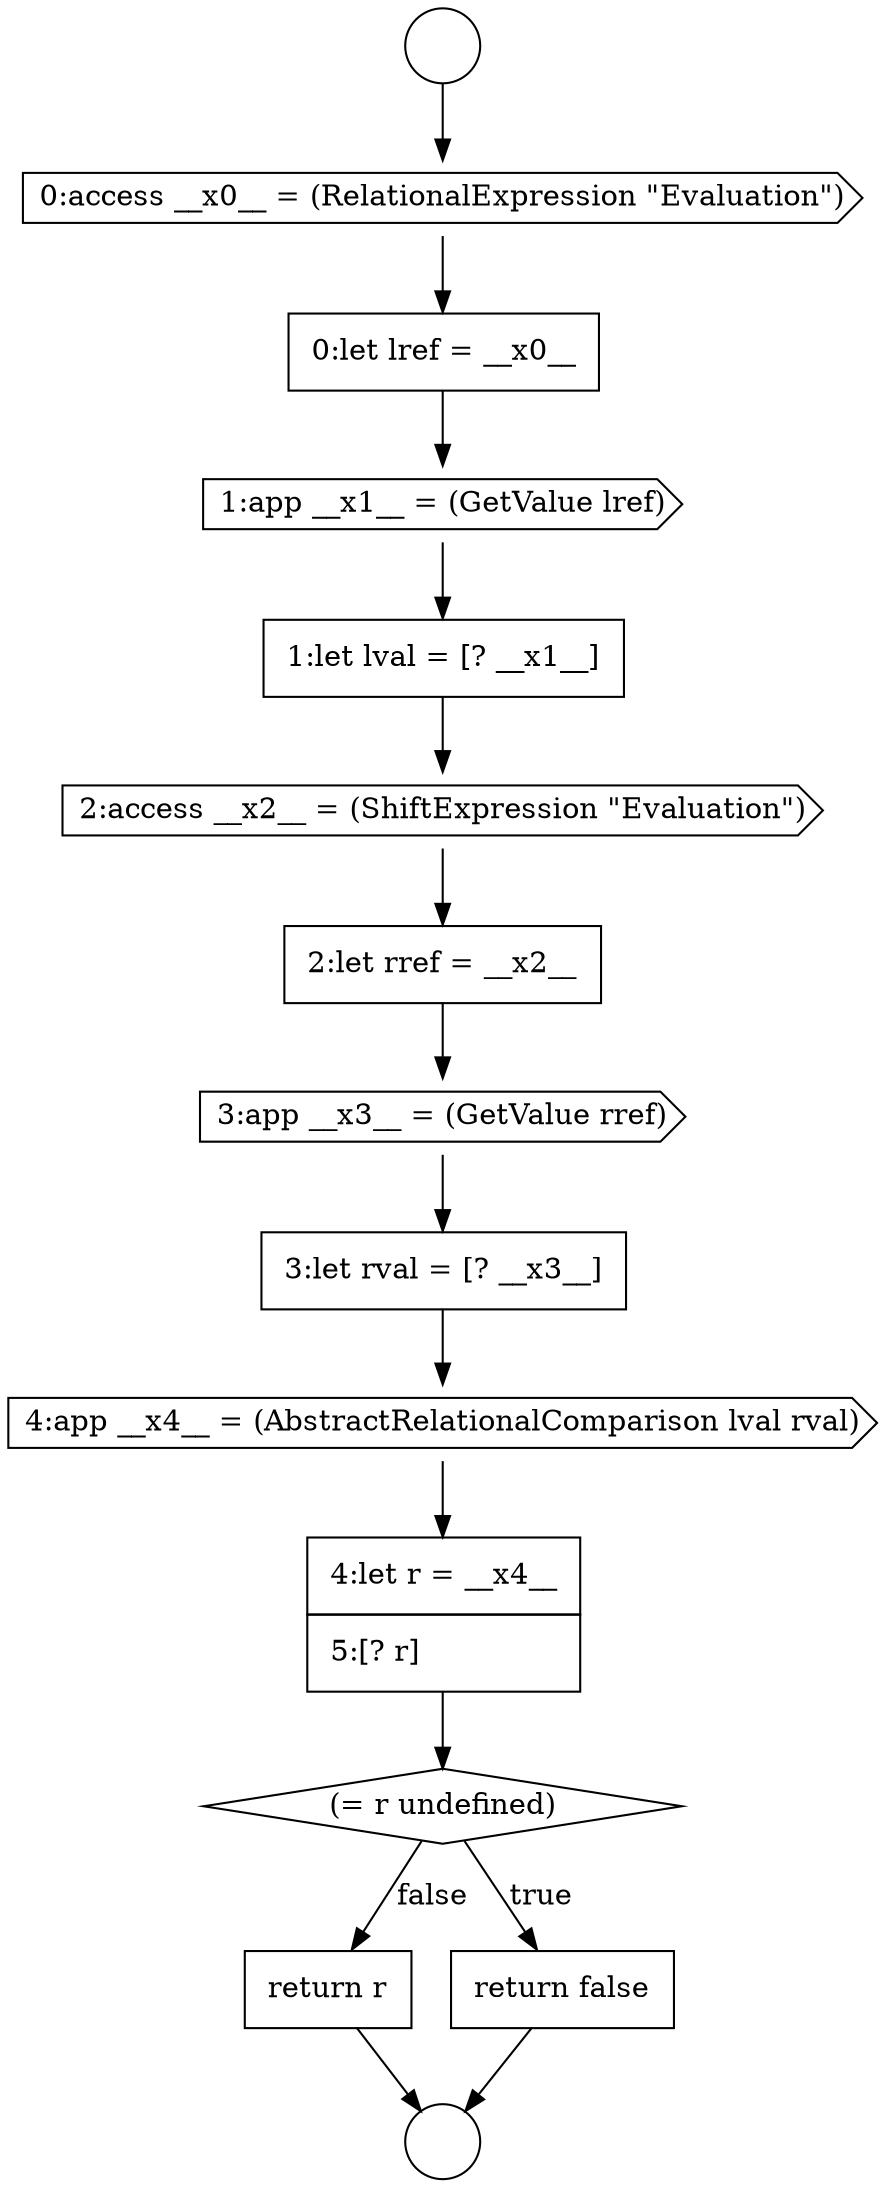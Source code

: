 digraph {
  node4515 [shape=none, margin=0, label=<<font color="black">
    <table border="0" cellborder="1" cellspacing="0" cellpadding="10">
      <tr><td align="left">1:let lval = [? __x1__]</td></tr>
    </table>
  </font>> color="black" fillcolor="white" style=filled]
  node4511 [shape=circle label=" " color="black" fillcolor="white" style=filled]
  node4524 [shape=none, margin=0, label=<<font color="black">
    <table border="0" cellborder="1" cellspacing="0" cellpadding="10">
      <tr><td align="left">return r</td></tr>
    </table>
  </font>> color="black" fillcolor="white" style=filled]
  node4514 [shape=cds, label=<<font color="black">1:app __x1__ = (GetValue lref)</font>> color="black" fillcolor="white" style=filled]
  node4519 [shape=none, margin=0, label=<<font color="black">
    <table border="0" cellborder="1" cellspacing="0" cellpadding="10">
      <tr><td align="left">3:let rval = [? __x3__]</td></tr>
    </table>
  </font>> color="black" fillcolor="white" style=filled]
  node4521 [shape=none, margin=0, label=<<font color="black">
    <table border="0" cellborder="1" cellspacing="0" cellpadding="10">
      <tr><td align="left">4:let r = __x4__</td></tr>
      <tr><td align="left">5:[? r]</td></tr>
    </table>
  </font>> color="black" fillcolor="white" style=filled]
  node4512 [shape=cds, label=<<font color="black">0:access __x0__ = (RelationalExpression &quot;Evaluation&quot;)</font>> color="black" fillcolor="white" style=filled]
  node4517 [shape=none, margin=0, label=<<font color="black">
    <table border="0" cellborder="1" cellspacing="0" cellpadding="10">
      <tr><td align="left">2:let rref = __x2__</td></tr>
    </table>
  </font>> color="black" fillcolor="white" style=filled]
  node4522 [shape=diamond, label=<<font color="black">(= r undefined)</font>> color="black" fillcolor="white" style=filled]
  node4523 [shape=none, margin=0, label=<<font color="black">
    <table border="0" cellborder="1" cellspacing="0" cellpadding="10">
      <tr><td align="left">return false</td></tr>
    </table>
  </font>> color="black" fillcolor="white" style=filled]
  node4520 [shape=cds, label=<<font color="black">4:app __x4__ = (AbstractRelationalComparison lval rval)</font>> color="black" fillcolor="white" style=filled]
  node4518 [shape=cds, label=<<font color="black">3:app __x3__ = (GetValue rref)</font>> color="black" fillcolor="white" style=filled]
  node4513 [shape=none, margin=0, label=<<font color="black">
    <table border="0" cellborder="1" cellspacing="0" cellpadding="10">
      <tr><td align="left">0:let lref = __x0__</td></tr>
    </table>
  </font>> color="black" fillcolor="white" style=filled]
  node4510 [shape=circle label=" " color="black" fillcolor="white" style=filled]
  node4516 [shape=cds, label=<<font color="black">2:access __x2__ = (ShiftExpression &quot;Evaluation&quot;)</font>> color="black" fillcolor="white" style=filled]
  node4513 -> node4514 [ color="black"]
  node4523 -> node4511 [ color="black"]
  node4515 -> node4516 [ color="black"]
  node4518 -> node4519 [ color="black"]
  node4520 -> node4521 [ color="black"]
  node4521 -> node4522 [ color="black"]
  node4510 -> node4512 [ color="black"]
  node4516 -> node4517 [ color="black"]
  node4522 -> node4523 [label=<<font color="black">true</font>> color="black"]
  node4522 -> node4524 [label=<<font color="black">false</font>> color="black"]
  node4514 -> node4515 [ color="black"]
  node4524 -> node4511 [ color="black"]
  node4512 -> node4513 [ color="black"]
  node4517 -> node4518 [ color="black"]
  node4519 -> node4520 [ color="black"]
}
